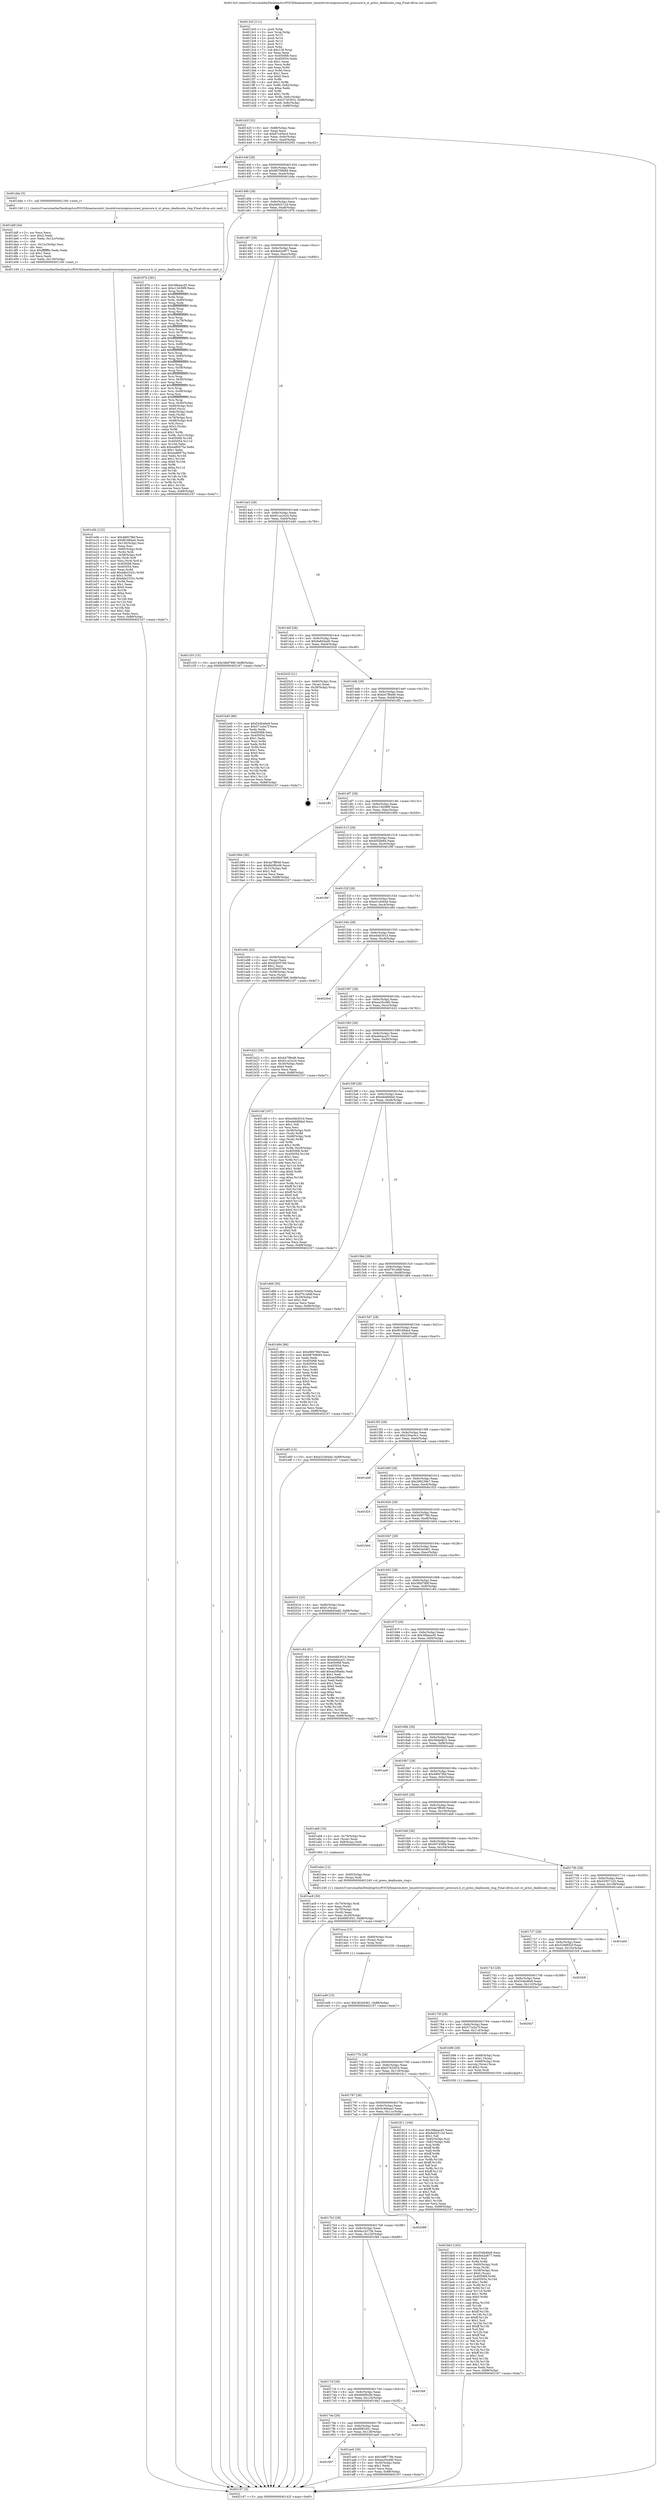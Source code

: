 digraph "0x4013c0" {
  label = "0x4013c0 (/mnt/c/Users/mathe/Desktop/tcc/POCII/binaries/extr_linuxdriversiiopressurest_pressure.h_st_press_deallocate_ring_Final-ollvm.out::main(0))"
  labelloc = "t"
  node[shape=record]

  Entry [label="",width=0.3,height=0.3,shape=circle,fillcolor=black,style=filled]
  "0x40142f" [label="{
     0x40142f [32]\l
     | [instrs]\l
     &nbsp;&nbsp;0x40142f \<+6\>: mov -0x88(%rbp),%eax\l
     &nbsp;&nbsp;0x401435 \<+2\>: mov %eax,%ecx\l
     &nbsp;&nbsp;0x401437 \<+6\>: sub $0x87cd5bcd,%ecx\l
     &nbsp;&nbsp;0x40143d \<+6\>: mov %eax,-0x9c(%rbp)\l
     &nbsp;&nbsp;0x401443 \<+6\>: mov %ecx,-0xa0(%rbp)\l
     &nbsp;&nbsp;0x401449 \<+6\>: je 0000000000402002 \<main+0xc42\>\l
  }"]
  "0x402002" [label="{
     0x402002\l
  }", style=dashed]
  "0x40144f" [label="{
     0x40144f [28]\l
     | [instrs]\l
     &nbsp;&nbsp;0x40144f \<+5\>: jmp 0000000000401454 \<main+0x94\>\l
     &nbsp;&nbsp;0x401454 \<+6\>: mov -0x9c(%rbp),%eax\l
     &nbsp;&nbsp;0x40145a \<+5\>: sub $0x88769b84,%eax\l
     &nbsp;&nbsp;0x40145f \<+6\>: mov %eax,-0xa4(%rbp)\l
     &nbsp;&nbsp;0x401465 \<+6\>: je 0000000000401dda \<main+0xa1a\>\l
  }"]
  Exit [label="",width=0.3,height=0.3,shape=circle,fillcolor=black,style=filled,peripheries=2]
  "0x401dda" [label="{
     0x401dda [5]\l
     | [instrs]\l
     &nbsp;&nbsp;0x401dda \<+5\>: call 0000000000401160 \<next_i\>\l
     | [calls]\l
     &nbsp;&nbsp;0x401160 \{1\} (/mnt/c/Users/mathe/Desktop/tcc/POCII/binaries/extr_linuxdriversiiopressurest_pressure.h_st_press_deallocate_ring_Final-ollvm.out::next_i)\l
  }"]
  "0x40146b" [label="{
     0x40146b [28]\l
     | [instrs]\l
     &nbsp;&nbsp;0x40146b \<+5\>: jmp 0000000000401470 \<main+0xb0\>\l
     &nbsp;&nbsp;0x401470 \<+6\>: mov -0x9c(%rbp),%eax\l
     &nbsp;&nbsp;0x401476 \<+5\>: sub $0x8a92512d,%eax\l
     &nbsp;&nbsp;0x40147b \<+6\>: mov %eax,-0xa8(%rbp)\l
     &nbsp;&nbsp;0x401481 \<+6\>: je 000000000040187b \<main+0x4bb\>\l
  }"]
  "0x401ed9" [label="{
     0x401ed9 [15]\l
     | [instrs]\l
     &nbsp;&nbsp;0x401ed9 \<+10\>: movl $0x363e0461,-0x88(%rbp)\l
     &nbsp;&nbsp;0x401ee3 \<+5\>: jmp 0000000000402167 \<main+0xda7\>\l
  }"]
  "0x40187b" [label="{
     0x40187b [281]\l
     | [instrs]\l
     &nbsp;&nbsp;0x40187b \<+5\>: mov $0x38beacd5,%eax\l
     &nbsp;&nbsp;0x401880 \<+5\>: mov $0xc13d38f9,%ecx\l
     &nbsp;&nbsp;0x401885 \<+3\>: mov %rsp,%rdx\l
     &nbsp;&nbsp;0x401888 \<+4\>: add $0xfffffffffffffff0,%rdx\l
     &nbsp;&nbsp;0x40188c \<+3\>: mov %rdx,%rsp\l
     &nbsp;&nbsp;0x40188f \<+4\>: mov %rdx,-0x80(%rbp)\l
     &nbsp;&nbsp;0x401893 \<+3\>: mov %rsp,%rdx\l
     &nbsp;&nbsp;0x401896 \<+4\>: add $0xfffffffffffffff0,%rdx\l
     &nbsp;&nbsp;0x40189a \<+3\>: mov %rdx,%rsp\l
     &nbsp;&nbsp;0x40189d \<+3\>: mov %rsp,%rsi\l
     &nbsp;&nbsp;0x4018a0 \<+4\>: add $0xfffffffffffffff0,%rsi\l
     &nbsp;&nbsp;0x4018a4 \<+3\>: mov %rsi,%rsp\l
     &nbsp;&nbsp;0x4018a7 \<+4\>: mov %rsi,-0x78(%rbp)\l
     &nbsp;&nbsp;0x4018ab \<+3\>: mov %rsp,%rsi\l
     &nbsp;&nbsp;0x4018ae \<+4\>: add $0xfffffffffffffff0,%rsi\l
     &nbsp;&nbsp;0x4018b2 \<+3\>: mov %rsi,%rsp\l
     &nbsp;&nbsp;0x4018b5 \<+4\>: mov %rsi,-0x70(%rbp)\l
     &nbsp;&nbsp;0x4018b9 \<+3\>: mov %rsp,%rsi\l
     &nbsp;&nbsp;0x4018bc \<+4\>: add $0xfffffffffffffff0,%rsi\l
     &nbsp;&nbsp;0x4018c0 \<+3\>: mov %rsi,%rsp\l
     &nbsp;&nbsp;0x4018c3 \<+4\>: mov %rsi,-0x68(%rbp)\l
     &nbsp;&nbsp;0x4018c7 \<+3\>: mov %rsp,%rsi\l
     &nbsp;&nbsp;0x4018ca \<+4\>: add $0xfffffffffffffff0,%rsi\l
     &nbsp;&nbsp;0x4018ce \<+3\>: mov %rsi,%rsp\l
     &nbsp;&nbsp;0x4018d1 \<+4\>: mov %rsi,-0x60(%rbp)\l
     &nbsp;&nbsp;0x4018d5 \<+3\>: mov %rsp,%rsi\l
     &nbsp;&nbsp;0x4018d8 \<+4\>: add $0xfffffffffffffff0,%rsi\l
     &nbsp;&nbsp;0x4018dc \<+3\>: mov %rsi,%rsp\l
     &nbsp;&nbsp;0x4018df \<+4\>: mov %rsi,-0x58(%rbp)\l
     &nbsp;&nbsp;0x4018e3 \<+3\>: mov %rsp,%rsi\l
     &nbsp;&nbsp;0x4018e6 \<+4\>: add $0xfffffffffffffff0,%rsi\l
     &nbsp;&nbsp;0x4018ea \<+3\>: mov %rsi,%rsp\l
     &nbsp;&nbsp;0x4018ed \<+4\>: mov %rsi,-0x50(%rbp)\l
     &nbsp;&nbsp;0x4018f1 \<+3\>: mov %rsp,%rsi\l
     &nbsp;&nbsp;0x4018f4 \<+4\>: add $0xfffffffffffffff0,%rsi\l
     &nbsp;&nbsp;0x4018f8 \<+3\>: mov %rsi,%rsp\l
     &nbsp;&nbsp;0x4018fb \<+4\>: mov %rsi,-0x48(%rbp)\l
     &nbsp;&nbsp;0x4018ff \<+3\>: mov %rsp,%rsi\l
     &nbsp;&nbsp;0x401902 \<+4\>: add $0xfffffffffffffff0,%rsi\l
     &nbsp;&nbsp;0x401906 \<+3\>: mov %rsi,%rsp\l
     &nbsp;&nbsp;0x401909 \<+4\>: mov %rsi,-0x40(%rbp)\l
     &nbsp;&nbsp;0x40190d \<+4\>: mov -0x80(%rbp),%rsi\l
     &nbsp;&nbsp;0x401911 \<+6\>: movl $0x0,(%rsi)\l
     &nbsp;&nbsp;0x401917 \<+6\>: mov -0x8c(%rbp),%edi\l
     &nbsp;&nbsp;0x40191d \<+2\>: mov %edi,(%rdx)\l
     &nbsp;&nbsp;0x40191f \<+4\>: mov -0x78(%rbp),%rsi\l
     &nbsp;&nbsp;0x401923 \<+7\>: mov -0x98(%rbp),%r8\l
     &nbsp;&nbsp;0x40192a \<+3\>: mov %r8,(%rsi)\l
     &nbsp;&nbsp;0x40192d \<+3\>: cmpl $0x2,(%rdx)\l
     &nbsp;&nbsp;0x401930 \<+4\>: setne %r9b\l
     &nbsp;&nbsp;0x401934 \<+4\>: and $0x1,%r9b\l
     &nbsp;&nbsp;0x401938 \<+4\>: mov %r9b,-0x31(%rbp)\l
     &nbsp;&nbsp;0x40193c \<+8\>: mov 0x405068,%r10d\l
     &nbsp;&nbsp;0x401944 \<+8\>: mov 0x405054,%r11d\l
     &nbsp;&nbsp;0x40194c \<+3\>: mov %r10d,%ebx\l
     &nbsp;&nbsp;0x40194f \<+6\>: add $0xea86975a,%ebx\l
     &nbsp;&nbsp;0x401955 \<+3\>: sub $0x1,%ebx\l
     &nbsp;&nbsp;0x401958 \<+6\>: sub $0xea86975a,%ebx\l
     &nbsp;&nbsp;0x40195e \<+4\>: imul %ebx,%r10d\l
     &nbsp;&nbsp;0x401962 \<+4\>: and $0x1,%r10d\l
     &nbsp;&nbsp;0x401966 \<+4\>: cmp $0x0,%r10d\l
     &nbsp;&nbsp;0x40196a \<+4\>: sete %r9b\l
     &nbsp;&nbsp;0x40196e \<+4\>: cmp $0xa,%r11d\l
     &nbsp;&nbsp;0x401972 \<+4\>: setl %r14b\l
     &nbsp;&nbsp;0x401976 \<+3\>: mov %r9b,%r15b\l
     &nbsp;&nbsp;0x401979 \<+3\>: and %r14b,%r15b\l
     &nbsp;&nbsp;0x40197c \<+3\>: xor %r14b,%r9b\l
     &nbsp;&nbsp;0x40197f \<+3\>: or %r9b,%r15b\l
     &nbsp;&nbsp;0x401982 \<+4\>: test $0x1,%r15b\l
     &nbsp;&nbsp;0x401986 \<+3\>: cmovne %ecx,%eax\l
     &nbsp;&nbsp;0x401989 \<+6\>: mov %eax,-0x88(%rbp)\l
     &nbsp;&nbsp;0x40198f \<+5\>: jmp 0000000000402167 \<main+0xda7\>\l
  }"]
  "0x401487" [label="{
     0x401487 [28]\l
     | [instrs]\l
     &nbsp;&nbsp;0x401487 \<+5\>: jmp 000000000040148c \<main+0xcc\>\l
     &nbsp;&nbsp;0x40148c \<+6\>: mov -0x9c(%rbp),%eax\l
     &nbsp;&nbsp;0x401492 \<+5\>: sub $0x8e42e877,%eax\l
     &nbsp;&nbsp;0x401497 \<+6\>: mov %eax,-0xac(%rbp)\l
     &nbsp;&nbsp;0x40149d \<+6\>: je 0000000000401c55 \<main+0x895\>\l
  }"]
  "0x401eca" [label="{
     0x401eca [15]\l
     | [instrs]\l
     &nbsp;&nbsp;0x401eca \<+4\>: mov -0x60(%rbp),%rax\l
     &nbsp;&nbsp;0x401ece \<+3\>: mov (%rax),%rax\l
     &nbsp;&nbsp;0x401ed1 \<+3\>: mov %rax,%rdi\l
     &nbsp;&nbsp;0x401ed4 \<+5\>: call 0000000000401030 \<free@plt\>\l
     | [calls]\l
     &nbsp;&nbsp;0x401030 \{1\} (unknown)\l
  }"]
  "0x401c55" [label="{
     0x401c55 [15]\l
     | [instrs]\l
     &nbsp;&nbsp;0x401c55 \<+10\>: movl $0x36bf789f,-0x88(%rbp)\l
     &nbsp;&nbsp;0x401c5f \<+5\>: jmp 0000000000402167 \<main+0xda7\>\l
  }"]
  "0x4014a3" [label="{
     0x4014a3 [28]\l
     | [instrs]\l
     &nbsp;&nbsp;0x4014a3 \<+5\>: jmp 00000000004014a8 \<main+0xe8\>\l
     &nbsp;&nbsp;0x4014a8 \<+6\>: mov -0x9c(%rbp),%eax\l
     &nbsp;&nbsp;0x4014ae \<+5\>: sub $0x91ca1b24,%eax\l
     &nbsp;&nbsp;0x4014b3 \<+6\>: mov %eax,-0xb0(%rbp)\l
     &nbsp;&nbsp;0x4014b9 \<+6\>: je 0000000000401b40 \<main+0x780\>\l
  }"]
  "0x401e0b" [label="{
     0x401e0b [122]\l
     | [instrs]\l
     &nbsp;&nbsp;0x401e0b \<+5\>: mov $0x48f479bf,%ecx\l
     &nbsp;&nbsp;0x401e10 \<+5\>: mov $0xf9168da4,%edx\l
     &nbsp;&nbsp;0x401e15 \<+6\>: mov -0x130(%rbp),%esi\l
     &nbsp;&nbsp;0x401e1b \<+3\>: imul %eax,%esi\l
     &nbsp;&nbsp;0x401e1e \<+4\>: mov -0x60(%rbp),%rdi\l
     &nbsp;&nbsp;0x401e22 \<+3\>: mov (%rdi),%rdi\l
     &nbsp;&nbsp;0x401e25 \<+4\>: mov -0x58(%rbp),%r8\l
     &nbsp;&nbsp;0x401e29 \<+3\>: movslq (%r8),%r8\l
     &nbsp;&nbsp;0x401e2c \<+4\>: mov %esi,(%rdi,%r8,4)\l
     &nbsp;&nbsp;0x401e30 \<+7\>: mov 0x405068,%eax\l
     &nbsp;&nbsp;0x401e37 \<+7\>: mov 0x405054,%esi\l
     &nbsp;&nbsp;0x401e3e \<+3\>: mov %eax,%r9d\l
     &nbsp;&nbsp;0x401e41 \<+7\>: add $0xdde2332c,%r9d\l
     &nbsp;&nbsp;0x401e48 \<+4\>: sub $0x1,%r9d\l
     &nbsp;&nbsp;0x401e4c \<+7\>: sub $0xdde2332c,%r9d\l
     &nbsp;&nbsp;0x401e53 \<+4\>: imul %r9d,%eax\l
     &nbsp;&nbsp;0x401e57 \<+3\>: and $0x1,%eax\l
     &nbsp;&nbsp;0x401e5a \<+3\>: cmp $0x0,%eax\l
     &nbsp;&nbsp;0x401e5d \<+4\>: sete %r10b\l
     &nbsp;&nbsp;0x401e61 \<+3\>: cmp $0xa,%esi\l
     &nbsp;&nbsp;0x401e64 \<+4\>: setl %r11b\l
     &nbsp;&nbsp;0x401e68 \<+3\>: mov %r10b,%bl\l
     &nbsp;&nbsp;0x401e6b \<+3\>: and %r11b,%bl\l
     &nbsp;&nbsp;0x401e6e \<+3\>: xor %r11b,%r10b\l
     &nbsp;&nbsp;0x401e71 \<+3\>: or %r10b,%bl\l
     &nbsp;&nbsp;0x401e74 \<+3\>: test $0x1,%bl\l
     &nbsp;&nbsp;0x401e77 \<+3\>: cmovne %edx,%ecx\l
     &nbsp;&nbsp;0x401e7a \<+6\>: mov %ecx,-0x88(%rbp)\l
     &nbsp;&nbsp;0x401e80 \<+5\>: jmp 0000000000402167 \<main+0xda7\>\l
  }"]
  "0x401b40" [label="{
     0x401b40 [86]\l
     | [instrs]\l
     &nbsp;&nbsp;0x401b40 \<+5\>: mov $0x554b46e9,%eax\l
     &nbsp;&nbsp;0x401b45 \<+5\>: mov $0x571a5a7f,%ecx\l
     &nbsp;&nbsp;0x401b4a \<+2\>: xor %edx,%edx\l
     &nbsp;&nbsp;0x401b4c \<+7\>: mov 0x405068,%esi\l
     &nbsp;&nbsp;0x401b53 \<+7\>: mov 0x405054,%edi\l
     &nbsp;&nbsp;0x401b5a \<+3\>: sub $0x1,%edx\l
     &nbsp;&nbsp;0x401b5d \<+3\>: mov %esi,%r8d\l
     &nbsp;&nbsp;0x401b60 \<+3\>: add %edx,%r8d\l
     &nbsp;&nbsp;0x401b63 \<+4\>: imul %r8d,%esi\l
     &nbsp;&nbsp;0x401b67 \<+3\>: and $0x1,%esi\l
     &nbsp;&nbsp;0x401b6a \<+3\>: cmp $0x0,%esi\l
     &nbsp;&nbsp;0x401b6d \<+4\>: sete %r9b\l
     &nbsp;&nbsp;0x401b71 \<+3\>: cmp $0xa,%edi\l
     &nbsp;&nbsp;0x401b74 \<+4\>: setl %r10b\l
     &nbsp;&nbsp;0x401b78 \<+3\>: mov %r9b,%r11b\l
     &nbsp;&nbsp;0x401b7b \<+3\>: and %r10b,%r11b\l
     &nbsp;&nbsp;0x401b7e \<+3\>: xor %r10b,%r9b\l
     &nbsp;&nbsp;0x401b81 \<+3\>: or %r9b,%r11b\l
     &nbsp;&nbsp;0x401b84 \<+4\>: test $0x1,%r11b\l
     &nbsp;&nbsp;0x401b88 \<+3\>: cmovne %ecx,%eax\l
     &nbsp;&nbsp;0x401b8b \<+6\>: mov %eax,-0x88(%rbp)\l
     &nbsp;&nbsp;0x401b91 \<+5\>: jmp 0000000000402167 \<main+0xda7\>\l
  }"]
  "0x4014bf" [label="{
     0x4014bf [28]\l
     | [instrs]\l
     &nbsp;&nbsp;0x4014bf \<+5\>: jmp 00000000004014c4 \<main+0x104\>\l
     &nbsp;&nbsp;0x4014c4 \<+6\>: mov -0x9c(%rbp),%eax\l
     &nbsp;&nbsp;0x4014ca \<+5\>: sub $0x9a845ad0,%eax\l
     &nbsp;&nbsp;0x4014cf \<+6\>: mov %eax,-0xb4(%rbp)\l
     &nbsp;&nbsp;0x4014d5 \<+6\>: je 000000000040202f \<main+0xc6f\>\l
  }"]
  "0x401ddf" [label="{
     0x401ddf [44]\l
     | [instrs]\l
     &nbsp;&nbsp;0x401ddf \<+2\>: xor %ecx,%ecx\l
     &nbsp;&nbsp;0x401de1 \<+5\>: mov $0x2,%edx\l
     &nbsp;&nbsp;0x401de6 \<+6\>: mov %edx,-0x12c(%rbp)\l
     &nbsp;&nbsp;0x401dec \<+1\>: cltd\l
     &nbsp;&nbsp;0x401ded \<+6\>: mov -0x12c(%rbp),%esi\l
     &nbsp;&nbsp;0x401df3 \<+2\>: idiv %esi\l
     &nbsp;&nbsp;0x401df5 \<+6\>: imul $0xfffffffe,%edx,%edx\l
     &nbsp;&nbsp;0x401dfb \<+3\>: sub $0x1,%ecx\l
     &nbsp;&nbsp;0x401dfe \<+2\>: sub %ecx,%edx\l
     &nbsp;&nbsp;0x401e00 \<+6\>: mov %edx,-0x130(%rbp)\l
     &nbsp;&nbsp;0x401e06 \<+5\>: call 0000000000401160 \<next_i\>\l
     | [calls]\l
     &nbsp;&nbsp;0x401160 \{1\} (/mnt/c/Users/mathe/Desktop/tcc/POCII/binaries/extr_linuxdriversiiopressurest_pressure.h_st_press_deallocate_ring_Final-ollvm.out::next_i)\l
  }"]
  "0x40202f" [label="{
     0x40202f [21]\l
     | [instrs]\l
     &nbsp;&nbsp;0x40202f \<+4\>: mov -0x80(%rbp),%rax\l
     &nbsp;&nbsp;0x402033 \<+2\>: mov (%rax),%eax\l
     &nbsp;&nbsp;0x402035 \<+4\>: lea -0x28(%rbp),%rsp\l
     &nbsp;&nbsp;0x402039 \<+1\>: pop %rbx\l
     &nbsp;&nbsp;0x40203a \<+2\>: pop %r12\l
     &nbsp;&nbsp;0x40203c \<+2\>: pop %r13\l
     &nbsp;&nbsp;0x40203e \<+2\>: pop %r14\l
     &nbsp;&nbsp;0x402040 \<+2\>: pop %r15\l
     &nbsp;&nbsp;0x402042 \<+1\>: pop %rbp\l
     &nbsp;&nbsp;0x402043 \<+1\>: ret\l
  }"]
  "0x4014db" [label="{
     0x4014db [28]\l
     | [instrs]\l
     &nbsp;&nbsp;0x4014db \<+5\>: jmp 00000000004014e0 \<main+0x120\>\l
     &nbsp;&nbsp;0x4014e0 \<+6\>: mov -0x9c(%rbp),%eax\l
     &nbsp;&nbsp;0x4014e6 \<+5\>: sub $0xb47f8ed6,%eax\l
     &nbsp;&nbsp;0x4014eb \<+6\>: mov %eax,-0xb8(%rbp)\l
     &nbsp;&nbsp;0x4014f1 \<+6\>: je 0000000000401ff3 \<main+0xc33\>\l
  }"]
  "0x401bb3" [label="{
     0x401bb3 [162]\l
     | [instrs]\l
     &nbsp;&nbsp;0x401bb3 \<+5\>: mov $0x554b46e9,%ecx\l
     &nbsp;&nbsp;0x401bb8 \<+5\>: mov $0x8e42e877,%edx\l
     &nbsp;&nbsp;0x401bbd \<+3\>: mov $0x1,%sil\l
     &nbsp;&nbsp;0x401bc0 \<+3\>: xor %r8d,%r8d\l
     &nbsp;&nbsp;0x401bc3 \<+4\>: mov -0x60(%rbp),%rdi\l
     &nbsp;&nbsp;0x401bc7 \<+3\>: mov %rax,(%rdi)\l
     &nbsp;&nbsp;0x401bca \<+4\>: mov -0x58(%rbp),%rax\l
     &nbsp;&nbsp;0x401bce \<+6\>: movl $0x0,(%rax)\l
     &nbsp;&nbsp;0x401bd4 \<+8\>: mov 0x405068,%r9d\l
     &nbsp;&nbsp;0x401bdc \<+8\>: mov 0x405054,%r10d\l
     &nbsp;&nbsp;0x401be4 \<+4\>: sub $0x1,%r8d\l
     &nbsp;&nbsp;0x401be8 \<+3\>: mov %r9d,%r11d\l
     &nbsp;&nbsp;0x401beb \<+3\>: add %r8d,%r11d\l
     &nbsp;&nbsp;0x401bee \<+4\>: imul %r11d,%r9d\l
     &nbsp;&nbsp;0x401bf2 \<+4\>: and $0x1,%r9d\l
     &nbsp;&nbsp;0x401bf6 \<+4\>: cmp $0x0,%r9d\l
     &nbsp;&nbsp;0x401bfa \<+3\>: sete %bl\l
     &nbsp;&nbsp;0x401bfd \<+4\>: cmp $0xa,%r10d\l
     &nbsp;&nbsp;0x401c01 \<+4\>: setl %r14b\l
     &nbsp;&nbsp;0x401c05 \<+3\>: mov %bl,%r15b\l
     &nbsp;&nbsp;0x401c08 \<+4\>: xor $0xff,%r15b\l
     &nbsp;&nbsp;0x401c0c \<+3\>: mov %r14b,%r12b\l
     &nbsp;&nbsp;0x401c0f \<+4\>: xor $0xff,%r12b\l
     &nbsp;&nbsp;0x401c13 \<+4\>: xor $0x1,%sil\l
     &nbsp;&nbsp;0x401c17 \<+3\>: mov %r15b,%r13b\l
     &nbsp;&nbsp;0x401c1a \<+4\>: and $0xff,%r13b\l
     &nbsp;&nbsp;0x401c1e \<+3\>: and %sil,%bl\l
     &nbsp;&nbsp;0x401c21 \<+3\>: mov %r12b,%al\l
     &nbsp;&nbsp;0x401c24 \<+2\>: and $0xff,%al\l
     &nbsp;&nbsp;0x401c26 \<+3\>: and %sil,%r14b\l
     &nbsp;&nbsp;0x401c29 \<+3\>: or %bl,%r13b\l
     &nbsp;&nbsp;0x401c2c \<+3\>: or %r14b,%al\l
     &nbsp;&nbsp;0x401c2f \<+3\>: xor %al,%r13b\l
     &nbsp;&nbsp;0x401c32 \<+3\>: or %r12b,%r15b\l
     &nbsp;&nbsp;0x401c35 \<+4\>: xor $0xff,%r15b\l
     &nbsp;&nbsp;0x401c39 \<+4\>: or $0x1,%sil\l
     &nbsp;&nbsp;0x401c3d \<+3\>: and %sil,%r15b\l
     &nbsp;&nbsp;0x401c40 \<+3\>: or %r15b,%r13b\l
     &nbsp;&nbsp;0x401c43 \<+4\>: test $0x1,%r13b\l
     &nbsp;&nbsp;0x401c47 \<+3\>: cmovne %edx,%ecx\l
     &nbsp;&nbsp;0x401c4a \<+6\>: mov %ecx,-0x88(%rbp)\l
     &nbsp;&nbsp;0x401c50 \<+5\>: jmp 0000000000402167 \<main+0xda7\>\l
  }"]
  "0x401ff3" [label="{
     0x401ff3\l
  }", style=dashed]
  "0x4014f7" [label="{
     0x4014f7 [28]\l
     | [instrs]\l
     &nbsp;&nbsp;0x4014f7 \<+5\>: jmp 00000000004014fc \<main+0x13c\>\l
     &nbsp;&nbsp;0x4014fc \<+6\>: mov -0x9c(%rbp),%eax\l
     &nbsp;&nbsp;0x401502 \<+5\>: sub $0xc13d38f9,%eax\l
     &nbsp;&nbsp;0x401507 \<+6\>: mov %eax,-0xbc(%rbp)\l
     &nbsp;&nbsp;0x40150d \<+6\>: je 0000000000401994 \<main+0x5d4\>\l
  }"]
  "0x401807" [label="{
     0x401807\l
  }", style=dashed]
  "0x401994" [label="{
     0x401994 [30]\l
     | [instrs]\l
     &nbsp;&nbsp;0x401994 \<+5\>: mov $0x4a7ff049,%eax\l
     &nbsp;&nbsp;0x401999 \<+5\>: mov $0x6b0f0c06,%ecx\l
     &nbsp;&nbsp;0x40199e \<+3\>: mov -0x31(%rbp),%dl\l
     &nbsp;&nbsp;0x4019a1 \<+3\>: test $0x1,%dl\l
     &nbsp;&nbsp;0x4019a4 \<+3\>: cmovne %ecx,%eax\l
     &nbsp;&nbsp;0x4019a7 \<+6\>: mov %eax,-0x88(%rbp)\l
     &nbsp;&nbsp;0x4019ad \<+5\>: jmp 0000000000402167 \<main+0xda7\>\l
  }"]
  "0x401513" [label="{
     0x401513 [28]\l
     | [instrs]\l
     &nbsp;&nbsp;0x401513 \<+5\>: jmp 0000000000401518 \<main+0x158\>\l
     &nbsp;&nbsp;0x401518 \<+6\>: mov -0x9c(%rbp),%eax\l
     &nbsp;&nbsp;0x40151e \<+5\>: sub $0xd5f2fe84,%eax\l
     &nbsp;&nbsp;0x401523 \<+6\>: mov %eax,-0xc0(%rbp)\l
     &nbsp;&nbsp;0x401529 \<+6\>: je 0000000000401f9f \<main+0xbdf\>\l
  }"]
  "0x401ae6" [label="{
     0x401ae6 [30]\l
     | [instrs]\l
     &nbsp;&nbsp;0x401ae6 \<+5\>: mov $0x34f8779b,%eax\l
     &nbsp;&nbsp;0x401aeb \<+5\>: mov $0xea20cdd0,%ecx\l
     &nbsp;&nbsp;0x401af0 \<+3\>: mov -0x30(%rbp),%edx\l
     &nbsp;&nbsp;0x401af3 \<+3\>: cmp $0x1,%edx\l
     &nbsp;&nbsp;0x401af6 \<+3\>: cmovl %ecx,%eax\l
     &nbsp;&nbsp;0x401af9 \<+6\>: mov %eax,-0x88(%rbp)\l
     &nbsp;&nbsp;0x401aff \<+5\>: jmp 0000000000402167 \<main+0xda7\>\l
  }"]
  "0x401f9f" [label="{
     0x401f9f\l
  }", style=dashed]
  "0x40152f" [label="{
     0x40152f [28]\l
     | [instrs]\l
     &nbsp;&nbsp;0x40152f \<+5\>: jmp 0000000000401534 \<main+0x174\>\l
     &nbsp;&nbsp;0x401534 \<+6\>: mov -0x9c(%rbp),%eax\l
     &nbsp;&nbsp;0x40153a \<+5\>: sub $0xe31e044d,%eax\l
     &nbsp;&nbsp;0x40153f \<+6\>: mov %eax,-0xc4(%rbp)\l
     &nbsp;&nbsp;0x401545 \<+6\>: je 0000000000401e94 \<main+0xad4\>\l
  }"]
  "0x4017eb" [label="{
     0x4017eb [28]\l
     | [instrs]\l
     &nbsp;&nbsp;0x4017eb \<+5\>: jmp 00000000004017f0 \<main+0x430\>\l
     &nbsp;&nbsp;0x4017f0 \<+6\>: mov -0x9c(%rbp),%eax\l
     &nbsp;&nbsp;0x4017f6 \<+5\>: sub $0x6fdf1841,%eax\l
     &nbsp;&nbsp;0x4017fb \<+6\>: mov %eax,-0x128(%rbp)\l
     &nbsp;&nbsp;0x401801 \<+6\>: je 0000000000401ae6 \<main+0x726\>\l
  }"]
  "0x401e94" [label="{
     0x401e94 [42]\l
     | [instrs]\l
     &nbsp;&nbsp;0x401e94 \<+4\>: mov -0x58(%rbp),%rax\l
     &nbsp;&nbsp;0x401e98 \<+2\>: mov (%rax),%ecx\l
     &nbsp;&nbsp;0x401e9a \<+6\>: add $0xf2b05766,%ecx\l
     &nbsp;&nbsp;0x401ea0 \<+3\>: add $0x1,%ecx\l
     &nbsp;&nbsp;0x401ea3 \<+6\>: sub $0xf2b05766,%ecx\l
     &nbsp;&nbsp;0x401ea9 \<+4\>: mov -0x58(%rbp),%rax\l
     &nbsp;&nbsp;0x401ead \<+2\>: mov %ecx,(%rax)\l
     &nbsp;&nbsp;0x401eaf \<+10\>: movl $0x36bf789f,-0x88(%rbp)\l
     &nbsp;&nbsp;0x401eb9 \<+5\>: jmp 0000000000402167 \<main+0xda7\>\l
  }"]
  "0x40154b" [label="{
     0x40154b [28]\l
     | [instrs]\l
     &nbsp;&nbsp;0x40154b \<+5\>: jmp 0000000000401550 \<main+0x190\>\l
     &nbsp;&nbsp;0x401550 \<+6\>: mov -0x9c(%rbp),%eax\l
     &nbsp;&nbsp;0x401556 \<+5\>: sub $0xe44b301d,%eax\l
     &nbsp;&nbsp;0x40155b \<+6\>: mov %eax,-0xc8(%rbp)\l
     &nbsp;&nbsp;0x401561 \<+6\>: je 00000000004020e4 \<main+0xd24\>\l
  }"]
  "0x4019b2" [label="{
     0x4019b2\l
  }", style=dashed]
  "0x4020e4" [label="{
     0x4020e4\l
  }", style=dashed]
  "0x401567" [label="{
     0x401567 [28]\l
     | [instrs]\l
     &nbsp;&nbsp;0x401567 \<+5\>: jmp 000000000040156c \<main+0x1ac\>\l
     &nbsp;&nbsp;0x40156c \<+6\>: mov -0x9c(%rbp),%eax\l
     &nbsp;&nbsp;0x401572 \<+5\>: sub $0xea20cdd0,%eax\l
     &nbsp;&nbsp;0x401577 \<+6\>: mov %eax,-0xcc(%rbp)\l
     &nbsp;&nbsp;0x40157d \<+6\>: je 0000000000401b22 \<main+0x762\>\l
  }"]
  "0x4017cf" [label="{
     0x4017cf [28]\l
     | [instrs]\l
     &nbsp;&nbsp;0x4017cf \<+5\>: jmp 00000000004017d4 \<main+0x414\>\l
     &nbsp;&nbsp;0x4017d4 \<+6\>: mov -0x9c(%rbp),%eax\l
     &nbsp;&nbsp;0x4017da \<+5\>: sub $0x6b0f0c06,%eax\l
     &nbsp;&nbsp;0x4017df \<+6\>: mov %eax,-0x124(%rbp)\l
     &nbsp;&nbsp;0x4017e5 \<+6\>: je 00000000004019b2 \<main+0x5f2\>\l
  }"]
  "0x401b22" [label="{
     0x401b22 [30]\l
     | [instrs]\l
     &nbsp;&nbsp;0x401b22 \<+5\>: mov $0xb47f8ed6,%eax\l
     &nbsp;&nbsp;0x401b27 \<+5\>: mov $0x91ca1b24,%ecx\l
     &nbsp;&nbsp;0x401b2c \<+3\>: mov -0x30(%rbp),%edx\l
     &nbsp;&nbsp;0x401b2f \<+3\>: cmp $0x0,%edx\l
     &nbsp;&nbsp;0x401b32 \<+3\>: cmove %ecx,%eax\l
     &nbsp;&nbsp;0x401b35 \<+6\>: mov %eax,-0x88(%rbp)\l
     &nbsp;&nbsp;0x401b3b \<+5\>: jmp 0000000000402167 \<main+0xda7\>\l
  }"]
  "0x401583" [label="{
     0x401583 [28]\l
     | [instrs]\l
     &nbsp;&nbsp;0x401583 \<+5\>: jmp 0000000000401588 \<main+0x1c8\>\l
     &nbsp;&nbsp;0x401588 \<+6\>: mov -0x9c(%rbp),%eax\l
     &nbsp;&nbsp;0x40158e \<+5\>: sub $0xeb0aca31,%eax\l
     &nbsp;&nbsp;0x401593 \<+6\>: mov %eax,-0xd0(%rbp)\l
     &nbsp;&nbsp;0x401599 \<+6\>: je 0000000000401cbf \<main+0x8ff\>\l
  }"]
  "0x401f49" [label="{
     0x401f49\l
  }", style=dashed]
  "0x401cbf" [label="{
     0x401cbf [167]\l
     | [instrs]\l
     &nbsp;&nbsp;0x401cbf \<+5\>: mov $0xe44b301d,%eax\l
     &nbsp;&nbsp;0x401cc4 \<+5\>: mov $0xebdd0bbd,%ecx\l
     &nbsp;&nbsp;0x401cc9 \<+2\>: mov $0x1,%dl\l
     &nbsp;&nbsp;0x401ccb \<+2\>: xor %esi,%esi\l
     &nbsp;&nbsp;0x401ccd \<+4\>: mov -0x58(%rbp),%rdi\l
     &nbsp;&nbsp;0x401cd1 \<+3\>: mov (%rdi),%r8d\l
     &nbsp;&nbsp;0x401cd4 \<+4\>: mov -0x68(%rbp),%rdi\l
     &nbsp;&nbsp;0x401cd8 \<+3\>: cmp (%rdi),%r8d\l
     &nbsp;&nbsp;0x401cdb \<+4\>: setl %r9b\l
     &nbsp;&nbsp;0x401cdf \<+4\>: and $0x1,%r9b\l
     &nbsp;&nbsp;0x401ce3 \<+4\>: mov %r9b,-0x29(%rbp)\l
     &nbsp;&nbsp;0x401ce7 \<+8\>: mov 0x405068,%r8d\l
     &nbsp;&nbsp;0x401cef \<+8\>: mov 0x405054,%r10d\l
     &nbsp;&nbsp;0x401cf7 \<+3\>: sub $0x1,%esi\l
     &nbsp;&nbsp;0x401cfa \<+3\>: mov %r8d,%r11d\l
     &nbsp;&nbsp;0x401cfd \<+3\>: add %esi,%r11d\l
     &nbsp;&nbsp;0x401d00 \<+4\>: imul %r11d,%r8d\l
     &nbsp;&nbsp;0x401d04 \<+4\>: and $0x1,%r8d\l
     &nbsp;&nbsp;0x401d08 \<+4\>: cmp $0x0,%r8d\l
     &nbsp;&nbsp;0x401d0c \<+4\>: sete %r9b\l
     &nbsp;&nbsp;0x401d10 \<+4\>: cmp $0xa,%r10d\l
     &nbsp;&nbsp;0x401d14 \<+3\>: setl %bl\l
     &nbsp;&nbsp;0x401d17 \<+3\>: mov %r9b,%r14b\l
     &nbsp;&nbsp;0x401d1a \<+4\>: xor $0xff,%r14b\l
     &nbsp;&nbsp;0x401d1e \<+3\>: mov %bl,%r15b\l
     &nbsp;&nbsp;0x401d21 \<+4\>: xor $0xff,%r15b\l
     &nbsp;&nbsp;0x401d25 \<+3\>: xor $0x0,%dl\l
     &nbsp;&nbsp;0x401d28 \<+3\>: mov %r14b,%r12b\l
     &nbsp;&nbsp;0x401d2b \<+4\>: and $0x0,%r12b\l
     &nbsp;&nbsp;0x401d2f \<+3\>: and %dl,%r9b\l
     &nbsp;&nbsp;0x401d32 \<+3\>: mov %r15b,%r13b\l
     &nbsp;&nbsp;0x401d35 \<+4\>: and $0x0,%r13b\l
     &nbsp;&nbsp;0x401d39 \<+2\>: and %dl,%bl\l
     &nbsp;&nbsp;0x401d3b \<+3\>: or %r9b,%r12b\l
     &nbsp;&nbsp;0x401d3e \<+3\>: or %bl,%r13b\l
     &nbsp;&nbsp;0x401d41 \<+3\>: xor %r13b,%r12b\l
     &nbsp;&nbsp;0x401d44 \<+3\>: or %r15b,%r14b\l
     &nbsp;&nbsp;0x401d47 \<+4\>: xor $0xff,%r14b\l
     &nbsp;&nbsp;0x401d4b \<+3\>: or $0x0,%dl\l
     &nbsp;&nbsp;0x401d4e \<+3\>: and %dl,%r14b\l
     &nbsp;&nbsp;0x401d51 \<+3\>: or %r14b,%r12b\l
     &nbsp;&nbsp;0x401d54 \<+4\>: test $0x1,%r12b\l
     &nbsp;&nbsp;0x401d58 \<+3\>: cmovne %ecx,%eax\l
     &nbsp;&nbsp;0x401d5b \<+6\>: mov %eax,-0x88(%rbp)\l
     &nbsp;&nbsp;0x401d61 \<+5\>: jmp 0000000000402167 \<main+0xda7\>\l
  }"]
  "0x40159f" [label="{
     0x40159f [28]\l
     | [instrs]\l
     &nbsp;&nbsp;0x40159f \<+5\>: jmp 00000000004015a4 \<main+0x1e4\>\l
     &nbsp;&nbsp;0x4015a4 \<+6\>: mov -0x9c(%rbp),%eax\l
     &nbsp;&nbsp;0x4015aa \<+5\>: sub $0xebdd0bbd,%eax\l
     &nbsp;&nbsp;0x4015af \<+6\>: mov %eax,-0xd4(%rbp)\l
     &nbsp;&nbsp;0x4015b5 \<+6\>: je 0000000000401d66 \<main+0x9a6\>\l
  }"]
  "0x4017b3" [label="{
     0x4017b3 [28]\l
     | [instrs]\l
     &nbsp;&nbsp;0x4017b3 \<+5\>: jmp 00000000004017b8 \<main+0x3f8\>\l
     &nbsp;&nbsp;0x4017b8 \<+6\>: mov -0x9c(%rbp),%eax\l
     &nbsp;&nbsp;0x4017be \<+5\>: sub $0x6a1b373b,%eax\l
     &nbsp;&nbsp;0x4017c3 \<+6\>: mov %eax,-0x120(%rbp)\l
     &nbsp;&nbsp;0x4017c9 \<+6\>: je 0000000000401f49 \<main+0xb89\>\l
  }"]
  "0x401d66" [label="{
     0x401d66 [30]\l
     | [instrs]\l
     &nbsp;&nbsp;0x401d66 \<+5\>: mov $0x507456fa,%eax\l
     &nbsp;&nbsp;0x401d6b \<+5\>: mov $0xf761a9df,%ecx\l
     &nbsp;&nbsp;0x401d70 \<+3\>: mov -0x29(%rbp),%dl\l
     &nbsp;&nbsp;0x401d73 \<+3\>: test $0x1,%dl\l
     &nbsp;&nbsp;0x401d76 \<+3\>: cmovne %ecx,%eax\l
     &nbsp;&nbsp;0x401d79 \<+6\>: mov %eax,-0x88(%rbp)\l
     &nbsp;&nbsp;0x401d7f \<+5\>: jmp 0000000000402167 \<main+0xda7\>\l
  }"]
  "0x4015bb" [label="{
     0x4015bb [28]\l
     | [instrs]\l
     &nbsp;&nbsp;0x4015bb \<+5\>: jmp 00000000004015c0 \<main+0x200\>\l
     &nbsp;&nbsp;0x4015c0 \<+6\>: mov -0x9c(%rbp),%eax\l
     &nbsp;&nbsp;0x4015c6 \<+5\>: sub $0xf761a9df,%eax\l
     &nbsp;&nbsp;0x4015cb \<+6\>: mov %eax,-0xd8(%rbp)\l
     &nbsp;&nbsp;0x4015d1 \<+6\>: je 0000000000401d84 \<main+0x9c4\>\l
  }"]
  "0x402089" [label="{
     0x402089\l
  }", style=dashed]
  "0x401d84" [label="{
     0x401d84 [86]\l
     | [instrs]\l
     &nbsp;&nbsp;0x401d84 \<+5\>: mov $0x48f479bf,%eax\l
     &nbsp;&nbsp;0x401d89 \<+5\>: mov $0x88769b84,%ecx\l
     &nbsp;&nbsp;0x401d8e \<+2\>: xor %edx,%edx\l
     &nbsp;&nbsp;0x401d90 \<+7\>: mov 0x405068,%esi\l
     &nbsp;&nbsp;0x401d97 \<+7\>: mov 0x405054,%edi\l
     &nbsp;&nbsp;0x401d9e \<+3\>: sub $0x1,%edx\l
     &nbsp;&nbsp;0x401da1 \<+3\>: mov %esi,%r8d\l
     &nbsp;&nbsp;0x401da4 \<+3\>: add %edx,%r8d\l
     &nbsp;&nbsp;0x401da7 \<+4\>: imul %r8d,%esi\l
     &nbsp;&nbsp;0x401dab \<+3\>: and $0x1,%esi\l
     &nbsp;&nbsp;0x401dae \<+3\>: cmp $0x0,%esi\l
     &nbsp;&nbsp;0x401db1 \<+4\>: sete %r9b\l
     &nbsp;&nbsp;0x401db5 \<+3\>: cmp $0xa,%edi\l
     &nbsp;&nbsp;0x401db8 \<+4\>: setl %r10b\l
     &nbsp;&nbsp;0x401dbc \<+3\>: mov %r9b,%r11b\l
     &nbsp;&nbsp;0x401dbf \<+3\>: and %r10b,%r11b\l
     &nbsp;&nbsp;0x401dc2 \<+3\>: xor %r10b,%r9b\l
     &nbsp;&nbsp;0x401dc5 \<+3\>: or %r9b,%r11b\l
     &nbsp;&nbsp;0x401dc8 \<+4\>: test $0x1,%r11b\l
     &nbsp;&nbsp;0x401dcc \<+3\>: cmovne %ecx,%eax\l
     &nbsp;&nbsp;0x401dcf \<+6\>: mov %eax,-0x88(%rbp)\l
     &nbsp;&nbsp;0x401dd5 \<+5\>: jmp 0000000000402167 \<main+0xda7\>\l
  }"]
  "0x4015d7" [label="{
     0x4015d7 [28]\l
     | [instrs]\l
     &nbsp;&nbsp;0x4015d7 \<+5\>: jmp 00000000004015dc \<main+0x21c\>\l
     &nbsp;&nbsp;0x4015dc \<+6\>: mov -0x9c(%rbp),%eax\l
     &nbsp;&nbsp;0x4015e2 \<+5\>: sub $0xf9168da4,%eax\l
     &nbsp;&nbsp;0x4015e7 \<+6\>: mov %eax,-0xdc(%rbp)\l
     &nbsp;&nbsp;0x4015ed \<+6\>: je 0000000000401e85 \<main+0xac5\>\l
  }"]
  "0x401ac8" [label="{
     0x401ac8 [30]\l
     | [instrs]\l
     &nbsp;&nbsp;0x401ac8 \<+4\>: mov -0x70(%rbp),%rdi\l
     &nbsp;&nbsp;0x401acc \<+2\>: mov %eax,(%rdi)\l
     &nbsp;&nbsp;0x401ace \<+4\>: mov -0x70(%rbp),%rdi\l
     &nbsp;&nbsp;0x401ad2 \<+2\>: mov (%rdi),%eax\l
     &nbsp;&nbsp;0x401ad4 \<+3\>: mov %eax,-0x30(%rbp)\l
     &nbsp;&nbsp;0x401ad7 \<+10\>: movl $0x6fdf1841,-0x88(%rbp)\l
     &nbsp;&nbsp;0x401ae1 \<+5\>: jmp 0000000000402167 \<main+0xda7\>\l
  }"]
  "0x401e85" [label="{
     0x401e85 [15]\l
     | [instrs]\l
     &nbsp;&nbsp;0x401e85 \<+10\>: movl $0xe31e044d,-0x88(%rbp)\l
     &nbsp;&nbsp;0x401e8f \<+5\>: jmp 0000000000402167 \<main+0xda7\>\l
  }"]
  "0x4015f3" [label="{
     0x4015f3 [28]\l
     | [instrs]\l
     &nbsp;&nbsp;0x4015f3 \<+5\>: jmp 00000000004015f8 \<main+0x238\>\l
     &nbsp;&nbsp;0x4015f8 \<+6\>: mov -0x9c(%rbp),%eax\l
     &nbsp;&nbsp;0x4015fe \<+5\>: sub $0x230ac9c1,%eax\l
     &nbsp;&nbsp;0x401603 \<+6\>: mov %eax,-0xe0(%rbp)\l
     &nbsp;&nbsp;0x401609 \<+6\>: je 0000000000401ee8 \<main+0xb28\>\l
  }"]
  "0x4013c0" [label="{
     0x4013c0 [111]\l
     | [instrs]\l
     &nbsp;&nbsp;0x4013c0 \<+1\>: push %rbp\l
     &nbsp;&nbsp;0x4013c1 \<+3\>: mov %rsp,%rbp\l
     &nbsp;&nbsp;0x4013c4 \<+2\>: push %r15\l
     &nbsp;&nbsp;0x4013c6 \<+2\>: push %r14\l
     &nbsp;&nbsp;0x4013c8 \<+2\>: push %r13\l
     &nbsp;&nbsp;0x4013ca \<+2\>: push %r12\l
     &nbsp;&nbsp;0x4013cc \<+1\>: push %rbx\l
     &nbsp;&nbsp;0x4013cd \<+7\>: sub $0x128,%rsp\l
     &nbsp;&nbsp;0x4013d4 \<+2\>: xor %eax,%eax\l
     &nbsp;&nbsp;0x4013d6 \<+7\>: mov 0x405068,%ecx\l
     &nbsp;&nbsp;0x4013dd \<+7\>: mov 0x405054,%edx\l
     &nbsp;&nbsp;0x4013e4 \<+3\>: sub $0x1,%eax\l
     &nbsp;&nbsp;0x4013e7 \<+3\>: mov %ecx,%r8d\l
     &nbsp;&nbsp;0x4013ea \<+3\>: add %eax,%r8d\l
     &nbsp;&nbsp;0x4013ed \<+4\>: imul %r8d,%ecx\l
     &nbsp;&nbsp;0x4013f1 \<+3\>: and $0x1,%ecx\l
     &nbsp;&nbsp;0x4013f4 \<+3\>: cmp $0x0,%ecx\l
     &nbsp;&nbsp;0x4013f7 \<+4\>: sete %r9b\l
     &nbsp;&nbsp;0x4013fb \<+4\>: and $0x1,%r9b\l
     &nbsp;&nbsp;0x4013ff \<+7\>: mov %r9b,-0x82(%rbp)\l
     &nbsp;&nbsp;0x401406 \<+3\>: cmp $0xa,%edx\l
     &nbsp;&nbsp;0x401409 \<+4\>: setl %r9b\l
     &nbsp;&nbsp;0x40140d \<+4\>: and $0x1,%r9b\l
     &nbsp;&nbsp;0x401411 \<+7\>: mov %r9b,-0x81(%rbp)\l
     &nbsp;&nbsp;0x401418 \<+10\>: movl $0x57453f1b,-0x88(%rbp)\l
     &nbsp;&nbsp;0x401422 \<+6\>: mov %edi,-0x8c(%rbp)\l
     &nbsp;&nbsp;0x401428 \<+7\>: mov %rsi,-0x98(%rbp)\l
  }"]
  "0x401ee8" [label="{
     0x401ee8\l
  }", style=dashed]
  "0x40160f" [label="{
     0x40160f [28]\l
     | [instrs]\l
     &nbsp;&nbsp;0x40160f \<+5\>: jmp 0000000000401614 \<main+0x254\>\l
     &nbsp;&nbsp;0x401614 \<+6\>: mov -0x9c(%rbp),%eax\l
     &nbsp;&nbsp;0x40161a \<+5\>: sub $0x289239e7,%eax\l
     &nbsp;&nbsp;0x40161f \<+6\>: mov %eax,-0xe4(%rbp)\l
     &nbsp;&nbsp;0x401625 \<+6\>: je 0000000000401f25 \<main+0xb65\>\l
  }"]
  "0x402167" [label="{
     0x402167 [5]\l
     | [instrs]\l
     &nbsp;&nbsp;0x402167 \<+5\>: jmp 000000000040142f \<main+0x6f\>\l
  }"]
  "0x401f25" [label="{
     0x401f25\l
  }", style=dashed]
  "0x40162b" [label="{
     0x40162b [28]\l
     | [instrs]\l
     &nbsp;&nbsp;0x40162b \<+5\>: jmp 0000000000401630 \<main+0x270\>\l
     &nbsp;&nbsp;0x401630 \<+6\>: mov -0x9c(%rbp),%eax\l
     &nbsp;&nbsp;0x401636 \<+5\>: sub $0x34f8779b,%eax\l
     &nbsp;&nbsp;0x40163b \<+6\>: mov %eax,-0xe8(%rbp)\l
     &nbsp;&nbsp;0x401641 \<+6\>: je 0000000000401b04 \<main+0x744\>\l
  }"]
  "0x401797" [label="{
     0x401797 [28]\l
     | [instrs]\l
     &nbsp;&nbsp;0x401797 \<+5\>: jmp 000000000040179c \<main+0x3dc\>\l
     &nbsp;&nbsp;0x40179c \<+6\>: mov -0x9c(%rbp),%eax\l
     &nbsp;&nbsp;0x4017a2 \<+5\>: sub $0x5c4bbaa3,%eax\l
     &nbsp;&nbsp;0x4017a7 \<+6\>: mov %eax,-0x11c(%rbp)\l
     &nbsp;&nbsp;0x4017ad \<+6\>: je 0000000000402089 \<main+0xcc9\>\l
  }"]
  "0x401b04" [label="{
     0x401b04\l
  }", style=dashed]
  "0x401647" [label="{
     0x401647 [28]\l
     | [instrs]\l
     &nbsp;&nbsp;0x401647 \<+5\>: jmp 000000000040164c \<main+0x28c\>\l
     &nbsp;&nbsp;0x40164c \<+6\>: mov -0x9c(%rbp),%eax\l
     &nbsp;&nbsp;0x401652 \<+5\>: sub $0x363e0461,%eax\l
     &nbsp;&nbsp;0x401657 \<+6\>: mov %eax,-0xec(%rbp)\l
     &nbsp;&nbsp;0x40165d \<+6\>: je 0000000000402016 \<main+0xc56\>\l
  }"]
  "0x401811" [label="{
     0x401811 [106]\l
     | [instrs]\l
     &nbsp;&nbsp;0x401811 \<+5\>: mov $0x38beacd5,%eax\l
     &nbsp;&nbsp;0x401816 \<+5\>: mov $0x8a92512d,%ecx\l
     &nbsp;&nbsp;0x40181b \<+2\>: mov $0x1,%dl\l
     &nbsp;&nbsp;0x40181d \<+7\>: mov -0x82(%rbp),%sil\l
     &nbsp;&nbsp;0x401824 \<+7\>: mov -0x81(%rbp),%dil\l
     &nbsp;&nbsp;0x40182b \<+3\>: mov %sil,%r8b\l
     &nbsp;&nbsp;0x40182e \<+4\>: xor $0xff,%r8b\l
     &nbsp;&nbsp;0x401832 \<+3\>: mov %dil,%r9b\l
     &nbsp;&nbsp;0x401835 \<+4\>: xor $0xff,%r9b\l
     &nbsp;&nbsp;0x401839 \<+3\>: xor $0x1,%dl\l
     &nbsp;&nbsp;0x40183c \<+3\>: mov %r8b,%r10b\l
     &nbsp;&nbsp;0x40183f \<+4\>: and $0xff,%r10b\l
     &nbsp;&nbsp;0x401843 \<+3\>: and %dl,%sil\l
     &nbsp;&nbsp;0x401846 \<+3\>: mov %r9b,%r11b\l
     &nbsp;&nbsp;0x401849 \<+4\>: and $0xff,%r11b\l
     &nbsp;&nbsp;0x40184d \<+3\>: and %dl,%dil\l
     &nbsp;&nbsp;0x401850 \<+3\>: or %sil,%r10b\l
     &nbsp;&nbsp;0x401853 \<+3\>: or %dil,%r11b\l
     &nbsp;&nbsp;0x401856 \<+3\>: xor %r11b,%r10b\l
     &nbsp;&nbsp;0x401859 \<+3\>: or %r9b,%r8b\l
     &nbsp;&nbsp;0x40185c \<+4\>: xor $0xff,%r8b\l
     &nbsp;&nbsp;0x401860 \<+3\>: or $0x1,%dl\l
     &nbsp;&nbsp;0x401863 \<+3\>: and %dl,%r8b\l
     &nbsp;&nbsp;0x401866 \<+3\>: or %r8b,%r10b\l
     &nbsp;&nbsp;0x401869 \<+4\>: test $0x1,%r10b\l
     &nbsp;&nbsp;0x40186d \<+3\>: cmovne %ecx,%eax\l
     &nbsp;&nbsp;0x401870 \<+6\>: mov %eax,-0x88(%rbp)\l
     &nbsp;&nbsp;0x401876 \<+5\>: jmp 0000000000402167 \<main+0xda7\>\l
  }"]
  "0x402016" [label="{
     0x402016 [25]\l
     | [instrs]\l
     &nbsp;&nbsp;0x402016 \<+4\>: mov -0x80(%rbp),%rax\l
     &nbsp;&nbsp;0x40201a \<+6\>: movl $0x0,(%rax)\l
     &nbsp;&nbsp;0x402020 \<+10\>: movl $0x9a845ad0,-0x88(%rbp)\l
     &nbsp;&nbsp;0x40202a \<+5\>: jmp 0000000000402167 \<main+0xda7\>\l
  }"]
  "0x401663" [label="{
     0x401663 [28]\l
     | [instrs]\l
     &nbsp;&nbsp;0x401663 \<+5\>: jmp 0000000000401668 \<main+0x2a8\>\l
     &nbsp;&nbsp;0x401668 \<+6\>: mov -0x9c(%rbp),%eax\l
     &nbsp;&nbsp;0x40166e \<+5\>: sub $0x36bf789f,%eax\l
     &nbsp;&nbsp;0x401673 \<+6\>: mov %eax,-0xf0(%rbp)\l
     &nbsp;&nbsp;0x401679 \<+6\>: je 0000000000401c64 \<main+0x8a4\>\l
  }"]
  "0x40177b" [label="{
     0x40177b [28]\l
     | [instrs]\l
     &nbsp;&nbsp;0x40177b \<+5\>: jmp 0000000000401780 \<main+0x3c0\>\l
     &nbsp;&nbsp;0x401780 \<+6\>: mov -0x9c(%rbp),%eax\l
     &nbsp;&nbsp;0x401786 \<+5\>: sub $0x57453f1b,%eax\l
     &nbsp;&nbsp;0x40178b \<+6\>: mov %eax,-0x118(%rbp)\l
     &nbsp;&nbsp;0x401791 \<+6\>: je 0000000000401811 \<main+0x451\>\l
  }"]
  "0x401c64" [label="{
     0x401c64 [91]\l
     | [instrs]\l
     &nbsp;&nbsp;0x401c64 \<+5\>: mov $0xe44b301d,%eax\l
     &nbsp;&nbsp;0x401c69 \<+5\>: mov $0xeb0aca31,%ecx\l
     &nbsp;&nbsp;0x401c6e \<+7\>: mov 0x405068,%edx\l
     &nbsp;&nbsp;0x401c75 \<+7\>: mov 0x405054,%esi\l
     &nbsp;&nbsp;0x401c7c \<+2\>: mov %edx,%edi\l
     &nbsp;&nbsp;0x401c7e \<+6\>: add $0xea59bebc,%edi\l
     &nbsp;&nbsp;0x401c84 \<+3\>: sub $0x1,%edi\l
     &nbsp;&nbsp;0x401c87 \<+6\>: sub $0xea59bebc,%edi\l
     &nbsp;&nbsp;0x401c8d \<+3\>: imul %edi,%edx\l
     &nbsp;&nbsp;0x401c90 \<+3\>: and $0x1,%edx\l
     &nbsp;&nbsp;0x401c93 \<+3\>: cmp $0x0,%edx\l
     &nbsp;&nbsp;0x401c96 \<+4\>: sete %r8b\l
     &nbsp;&nbsp;0x401c9a \<+3\>: cmp $0xa,%esi\l
     &nbsp;&nbsp;0x401c9d \<+4\>: setl %r9b\l
     &nbsp;&nbsp;0x401ca1 \<+3\>: mov %r8b,%r10b\l
     &nbsp;&nbsp;0x401ca4 \<+3\>: and %r9b,%r10b\l
     &nbsp;&nbsp;0x401ca7 \<+3\>: xor %r9b,%r8b\l
     &nbsp;&nbsp;0x401caa \<+3\>: or %r8b,%r10b\l
     &nbsp;&nbsp;0x401cad \<+4\>: test $0x1,%r10b\l
     &nbsp;&nbsp;0x401cb1 \<+3\>: cmovne %ecx,%eax\l
     &nbsp;&nbsp;0x401cb4 \<+6\>: mov %eax,-0x88(%rbp)\l
     &nbsp;&nbsp;0x401cba \<+5\>: jmp 0000000000402167 \<main+0xda7\>\l
  }"]
  "0x40167f" [label="{
     0x40167f [28]\l
     | [instrs]\l
     &nbsp;&nbsp;0x40167f \<+5\>: jmp 0000000000401684 \<main+0x2c4\>\l
     &nbsp;&nbsp;0x401684 \<+6\>: mov -0x9c(%rbp),%eax\l
     &nbsp;&nbsp;0x40168a \<+5\>: sub $0x38beacd5,%eax\l
     &nbsp;&nbsp;0x40168f \<+6\>: mov %eax,-0xf4(%rbp)\l
     &nbsp;&nbsp;0x401695 \<+6\>: je 0000000000402044 \<main+0xc84\>\l
  }"]
  "0x401b96" [label="{
     0x401b96 [29]\l
     | [instrs]\l
     &nbsp;&nbsp;0x401b96 \<+4\>: mov -0x68(%rbp),%rax\l
     &nbsp;&nbsp;0x401b9a \<+6\>: movl $0x1,(%rax)\l
     &nbsp;&nbsp;0x401ba0 \<+4\>: mov -0x68(%rbp),%rax\l
     &nbsp;&nbsp;0x401ba4 \<+3\>: movslq (%rax),%rax\l
     &nbsp;&nbsp;0x401ba7 \<+4\>: shl $0x2,%rax\l
     &nbsp;&nbsp;0x401bab \<+3\>: mov %rax,%rdi\l
     &nbsp;&nbsp;0x401bae \<+5\>: call 0000000000401050 \<malloc@plt\>\l
     | [calls]\l
     &nbsp;&nbsp;0x401050 \{1\} (unknown)\l
  }"]
  "0x402044" [label="{
     0x402044\l
  }", style=dashed]
  "0x40169b" [label="{
     0x40169b [28]\l
     | [instrs]\l
     &nbsp;&nbsp;0x40169b \<+5\>: jmp 00000000004016a0 \<main+0x2e0\>\l
     &nbsp;&nbsp;0x4016a0 \<+6\>: mov -0x9c(%rbp),%eax\l
     &nbsp;&nbsp;0x4016a6 \<+5\>: sub $0x39ebd633,%eax\l
     &nbsp;&nbsp;0x4016ab \<+6\>: mov %eax,-0xf8(%rbp)\l
     &nbsp;&nbsp;0x4016b1 \<+6\>: je 0000000000401aa9 \<main+0x6e9\>\l
  }"]
  "0x40175f" [label="{
     0x40175f [28]\l
     | [instrs]\l
     &nbsp;&nbsp;0x40175f \<+5\>: jmp 0000000000401764 \<main+0x3a4\>\l
     &nbsp;&nbsp;0x401764 \<+6\>: mov -0x9c(%rbp),%eax\l
     &nbsp;&nbsp;0x40176a \<+5\>: sub $0x571a5a7f,%eax\l
     &nbsp;&nbsp;0x40176f \<+6\>: mov %eax,-0x114(%rbp)\l
     &nbsp;&nbsp;0x401775 \<+6\>: je 0000000000401b96 \<main+0x7d6\>\l
  }"]
  "0x401aa9" [label="{
     0x401aa9\l
  }", style=dashed]
  "0x4016b7" [label="{
     0x4016b7 [28]\l
     | [instrs]\l
     &nbsp;&nbsp;0x4016b7 \<+5\>: jmp 00000000004016bc \<main+0x2fc\>\l
     &nbsp;&nbsp;0x4016bc \<+6\>: mov -0x9c(%rbp),%eax\l
     &nbsp;&nbsp;0x4016c2 \<+5\>: sub $0x48f479bf,%eax\l
     &nbsp;&nbsp;0x4016c7 \<+6\>: mov %eax,-0xfc(%rbp)\l
     &nbsp;&nbsp;0x4016cd \<+6\>: je 0000000000402109 \<main+0xd49\>\l
  }"]
  "0x4020a7" [label="{
     0x4020a7\l
  }", style=dashed]
  "0x402109" [label="{
     0x402109\l
  }", style=dashed]
  "0x4016d3" [label="{
     0x4016d3 [28]\l
     | [instrs]\l
     &nbsp;&nbsp;0x4016d3 \<+5\>: jmp 00000000004016d8 \<main+0x318\>\l
     &nbsp;&nbsp;0x4016d8 \<+6\>: mov -0x9c(%rbp),%eax\l
     &nbsp;&nbsp;0x4016de \<+5\>: sub $0x4a7ff049,%eax\l
     &nbsp;&nbsp;0x4016e3 \<+6\>: mov %eax,-0x100(%rbp)\l
     &nbsp;&nbsp;0x4016e9 \<+6\>: je 0000000000401ab8 \<main+0x6f8\>\l
  }"]
  "0x401743" [label="{
     0x401743 [28]\l
     | [instrs]\l
     &nbsp;&nbsp;0x401743 \<+5\>: jmp 0000000000401748 \<main+0x388\>\l
     &nbsp;&nbsp;0x401748 \<+6\>: mov -0x9c(%rbp),%eax\l
     &nbsp;&nbsp;0x40174e \<+5\>: sub $0x554b46e9,%eax\l
     &nbsp;&nbsp;0x401753 \<+6\>: mov %eax,-0x110(%rbp)\l
     &nbsp;&nbsp;0x401759 \<+6\>: je 00000000004020a7 \<main+0xce7\>\l
  }"]
  "0x401ab8" [label="{
     0x401ab8 [16]\l
     | [instrs]\l
     &nbsp;&nbsp;0x401ab8 \<+4\>: mov -0x78(%rbp),%rax\l
     &nbsp;&nbsp;0x401abc \<+3\>: mov (%rax),%rax\l
     &nbsp;&nbsp;0x401abf \<+4\>: mov 0x8(%rax),%rdi\l
     &nbsp;&nbsp;0x401ac3 \<+5\>: call 0000000000401060 \<atoi@plt\>\l
     | [calls]\l
     &nbsp;&nbsp;0x401060 \{1\} (unknown)\l
  }"]
  "0x4016ef" [label="{
     0x4016ef [28]\l
     | [instrs]\l
     &nbsp;&nbsp;0x4016ef \<+5\>: jmp 00000000004016f4 \<main+0x334\>\l
     &nbsp;&nbsp;0x4016f4 \<+6\>: mov -0x9c(%rbp),%eax\l
     &nbsp;&nbsp;0x4016fa \<+5\>: sub $0x507456fa,%eax\l
     &nbsp;&nbsp;0x4016ff \<+6\>: mov %eax,-0x104(%rbp)\l
     &nbsp;&nbsp;0x401705 \<+6\>: je 0000000000401ebe \<main+0xafe\>\l
  }"]
  "0x401fc9" [label="{
     0x401fc9\l
  }", style=dashed]
  "0x401ebe" [label="{
     0x401ebe [12]\l
     | [instrs]\l
     &nbsp;&nbsp;0x401ebe \<+4\>: mov -0x60(%rbp),%rax\l
     &nbsp;&nbsp;0x401ec2 \<+3\>: mov (%rax),%rdi\l
     &nbsp;&nbsp;0x401ec5 \<+5\>: call 0000000000401240 \<st_press_deallocate_ring\>\l
     | [calls]\l
     &nbsp;&nbsp;0x401240 \{1\} (/mnt/c/Users/mathe/Desktop/tcc/POCII/binaries/extr_linuxdriversiiopressurest_pressure.h_st_press_deallocate_ring_Final-ollvm.out::st_press_deallocate_ring)\l
  }"]
  "0x40170b" [label="{
     0x40170b [28]\l
     | [instrs]\l
     &nbsp;&nbsp;0x40170b \<+5\>: jmp 0000000000401710 \<main+0x350\>\l
     &nbsp;&nbsp;0x401710 \<+6\>: mov -0x9c(%rbp),%eax\l
     &nbsp;&nbsp;0x401716 \<+5\>: sub $0x529571d3,%eax\l
     &nbsp;&nbsp;0x40171b \<+6\>: mov %eax,-0x108(%rbp)\l
     &nbsp;&nbsp;0x401721 \<+6\>: je 0000000000401a0d \<main+0x64d\>\l
  }"]
  "0x401727" [label="{
     0x401727 [28]\l
     | [instrs]\l
     &nbsp;&nbsp;0x401727 \<+5\>: jmp 000000000040172c \<main+0x36c\>\l
     &nbsp;&nbsp;0x40172c \<+6\>: mov -0x9c(%rbp),%eax\l
     &nbsp;&nbsp;0x401732 \<+5\>: sub $0x52b8652f,%eax\l
     &nbsp;&nbsp;0x401737 \<+6\>: mov %eax,-0x10c(%rbp)\l
     &nbsp;&nbsp;0x40173d \<+6\>: je 0000000000401fc9 \<main+0xc09\>\l
  }"]
  "0x401a0d" [label="{
     0x401a0d\l
  }", style=dashed]
  Entry -> "0x4013c0" [label=" 1"]
  "0x40142f" -> "0x402002" [label=" 0"]
  "0x40142f" -> "0x40144f" [label=" 22"]
  "0x40202f" -> Exit [label=" 1"]
  "0x40144f" -> "0x401dda" [label=" 1"]
  "0x40144f" -> "0x40146b" [label=" 21"]
  "0x402016" -> "0x402167" [label=" 1"]
  "0x40146b" -> "0x40187b" [label=" 1"]
  "0x40146b" -> "0x401487" [label=" 20"]
  "0x401ed9" -> "0x402167" [label=" 1"]
  "0x401487" -> "0x401c55" [label=" 1"]
  "0x401487" -> "0x4014a3" [label=" 19"]
  "0x401eca" -> "0x401ed9" [label=" 1"]
  "0x4014a3" -> "0x401b40" [label=" 1"]
  "0x4014a3" -> "0x4014bf" [label=" 18"]
  "0x401ebe" -> "0x401eca" [label=" 1"]
  "0x4014bf" -> "0x40202f" [label=" 1"]
  "0x4014bf" -> "0x4014db" [label=" 17"]
  "0x401e94" -> "0x402167" [label=" 1"]
  "0x4014db" -> "0x401ff3" [label=" 0"]
  "0x4014db" -> "0x4014f7" [label=" 17"]
  "0x401e85" -> "0x402167" [label=" 1"]
  "0x4014f7" -> "0x401994" [label=" 1"]
  "0x4014f7" -> "0x401513" [label=" 16"]
  "0x401e0b" -> "0x402167" [label=" 1"]
  "0x401513" -> "0x401f9f" [label=" 0"]
  "0x401513" -> "0x40152f" [label=" 16"]
  "0x401ddf" -> "0x401e0b" [label=" 1"]
  "0x40152f" -> "0x401e94" [label=" 1"]
  "0x40152f" -> "0x40154b" [label=" 15"]
  "0x401d84" -> "0x402167" [label=" 1"]
  "0x40154b" -> "0x4020e4" [label=" 0"]
  "0x40154b" -> "0x401567" [label=" 15"]
  "0x401d66" -> "0x402167" [label=" 2"]
  "0x401567" -> "0x401b22" [label=" 1"]
  "0x401567" -> "0x401583" [label=" 14"]
  "0x401c64" -> "0x402167" [label=" 2"]
  "0x401583" -> "0x401cbf" [label=" 2"]
  "0x401583" -> "0x40159f" [label=" 12"]
  "0x401c55" -> "0x402167" [label=" 1"]
  "0x40159f" -> "0x401d66" [label=" 2"]
  "0x40159f" -> "0x4015bb" [label=" 10"]
  "0x401b96" -> "0x401bb3" [label=" 1"]
  "0x4015bb" -> "0x401d84" [label=" 1"]
  "0x4015bb" -> "0x4015d7" [label=" 9"]
  "0x401b40" -> "0x402167" [label=" 1"]
  "0x4015d7" -> "0x401e85" [label=" 1"]
  "0x4015d7" -> "0x4015f3" [label=" 8"]
  "0x401ae6" -> "0x402167" [label=" 1"]
  "0x4015f3" -> "0x401ee8" [label=" 0"]
  "0x4015f3" -> "0x40160f" [label=" 8"]
  "0x4017eb" -> "0x401ae6" [label=" 1"]
  "0x40160f" -> "0x401f25" [label=" 0"]
  "0x40160f" -> "0x40162b" [label=" 8"]
  "0x401dda" -> "0x401ddf" [label=" 1"]
  "0x40162b" -> "0x401b04" [label=" 0"]
  "0x40162b" -> "0x401647" [label=" 8"]
  "0x4017cf" -> "0x4017eb" [label=" 1"]
  "0x401647" -> "0x402016" [label=" 1"]
  "0x401647" -> "0x401663" [label=" 7"]
  "0x4017cf" -> "0x4019b2" [label=" 0"]
  "0x401663" -> "0x401c64" [label=" 2"]
  "0x401663" -> "0x40167f" [label=" 5"]
  "0x4017b3" -> "0x4017cf" [label=" 1"]
  "0x40167f" -> "0x402044" [label=" 0"]
  "0x40167f" -> "0x40169b" [label=" 5"]
  "0x4017b3" -> "0x401f49" [label=" 0"]
  "0x40169b" -> "0x401aa9" [label=" 0"]
  "0x40169b" -> "0x4016b7" [label=" 5"]
  "0x401797" -> "0x4017b3" [label=" 1"]
  "0x4016b7" -> "0x402109" [label=" 0"]
  "0x4016b7" -> "0x4016d3" [label=" 5"]
  "0x401797" -> "0x402089" [label=" 0"]
  "0x4016d3" -> "0x401ab8" [label=" 1"]
  "0x4016d3" -> "0x4016ef" [label=" 4"]
  "0x401ac8" -> "0x402167" [label=" 1"]
  "0x4016ef" -> "0x401ebe" [label=" 1"]
  "0x4016ef" -> "0x40170b" [label=" 3"]
  "0x401ab8" -> "0x401ac8" [label=" 1"]
  "0x40170b" -> "0x401a0d" [label=" 0"]
  "0x40170b" -> "0x401727" [label=" 3"]
  "0x401994" -> "0x402167" [label=" 1"]
  "0x401727" -> "0x401fc9" [label=" 0"]
  "0x401727" -> "0x401743" [label=" 3"]
  "0x401b22" -> "0x402167" [label=" 1"]
  "0x401743" -> "0x4020a7" [label=" 0"]
  "0x401743" -> "0x40175f" [label=" 3"]
  "0x401bb3" -> "0x402167" [label=" 1"]
  "0x40175f" -> "0x401b96" [label=" 1"]
  "0x40175f" -> "0x40177b" [label=" 2"]
  "0x401cbf" -> "0x402167" [label=" 2"]
  "0x40177b" -> "0x401811" [label=" 1"]
  "0x40177b" -> "0x401797" [label=" 1"]
  "0x401811" -> "0x402167" [label=" 1"]
  "0x4013c0" -> "0x40142f" [label=" 1"]
  "0x402167" -> "0x40142f" [label=" 21"]
  "0x4017eb" -> "0x401807" [label=" 0"]
  "0x40187b" -> "0x402167" [label=" 1"]
}
